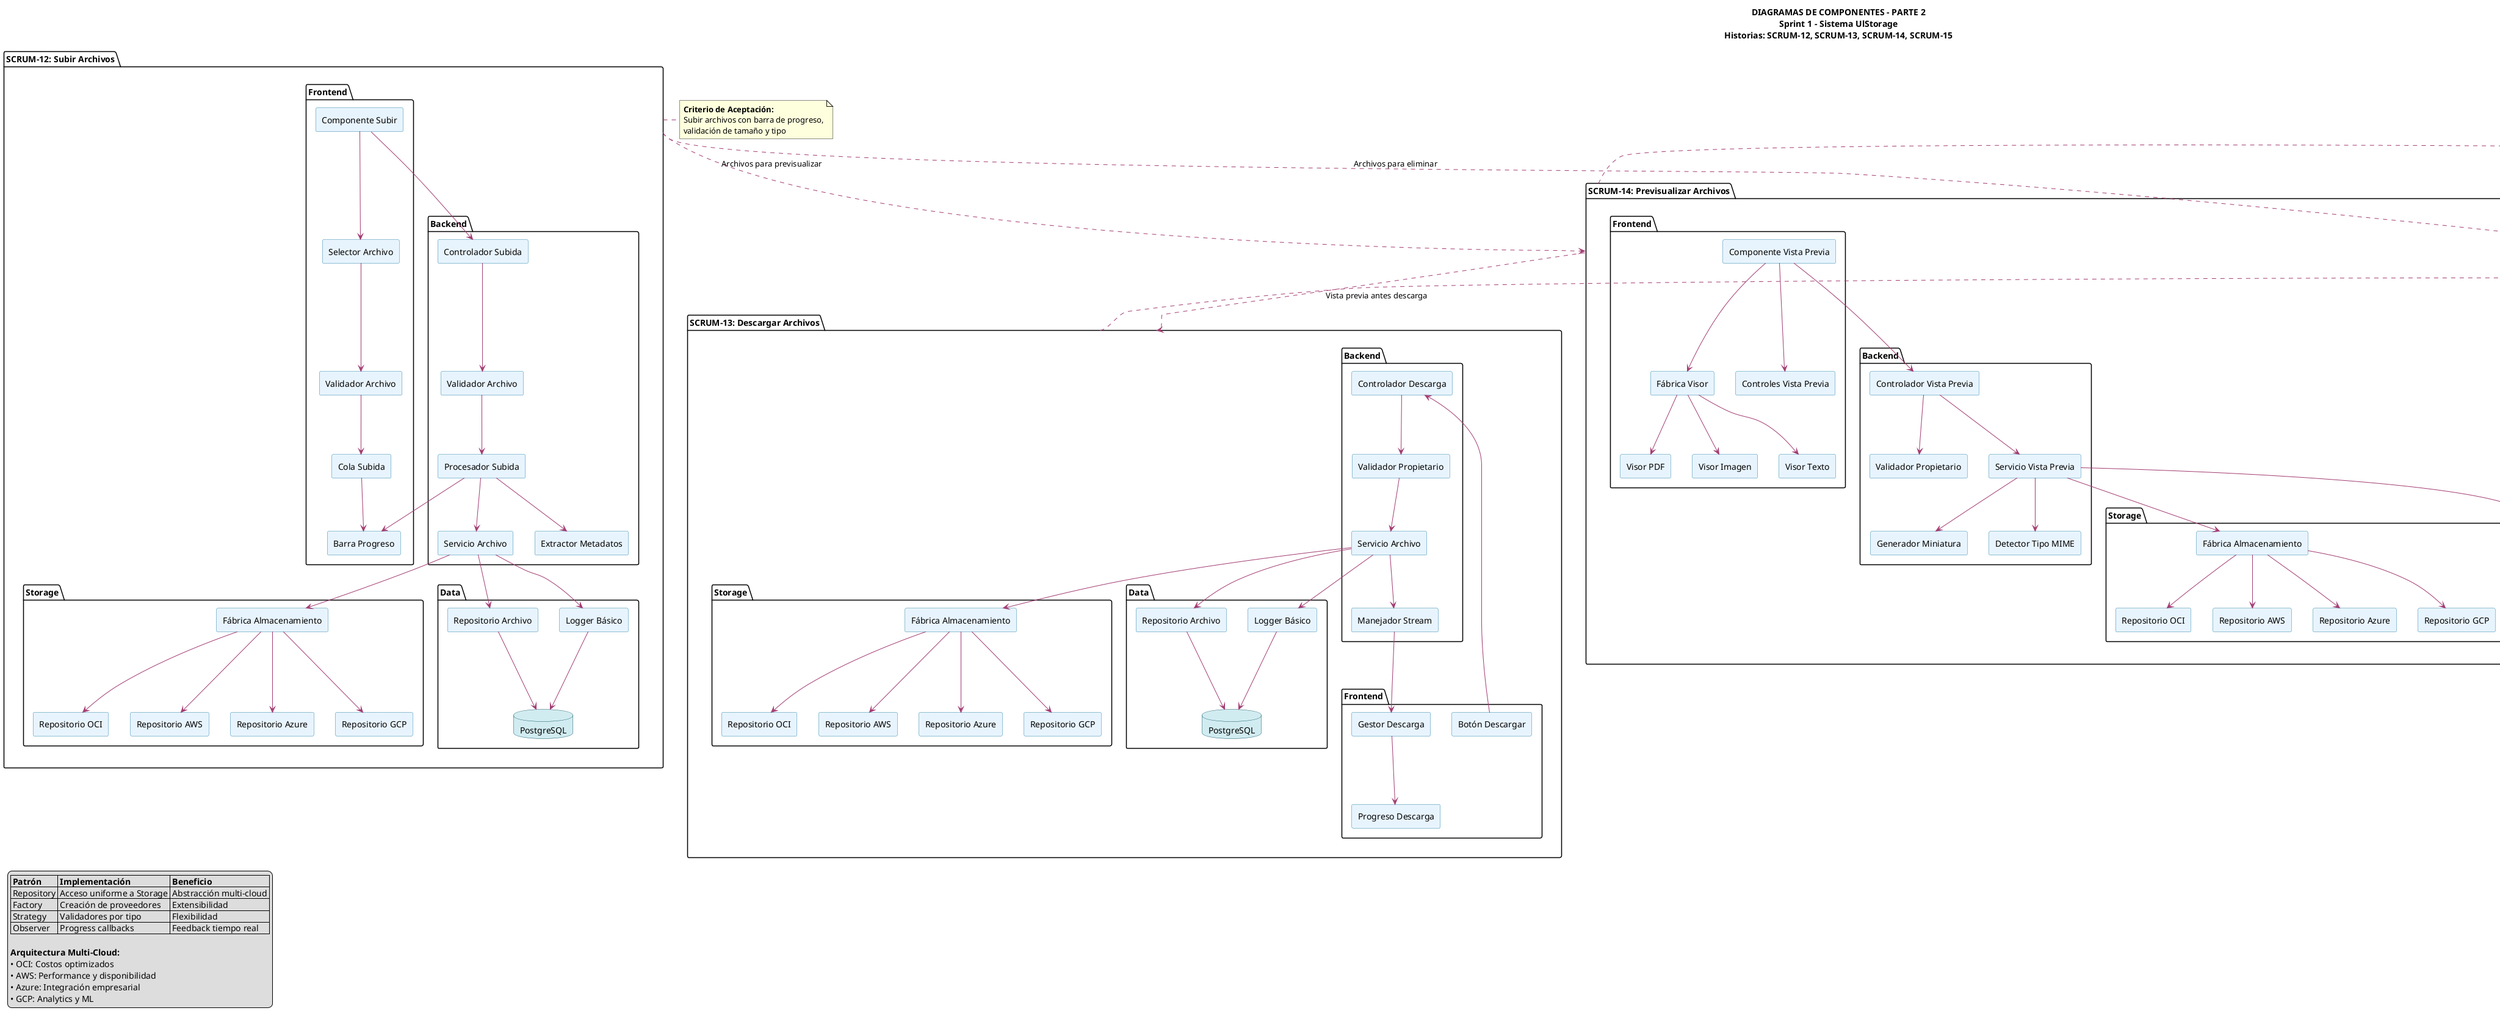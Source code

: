 @startuml diagrama_sprint1_parte2

title DIAGRAMAS DE COMPONENTES - PARTE 2\nSprint 1 - Sistema UlStorage\nHistorias: SCRUM-12, SCRUM-13, SCRUM-14, SCRUM-15

skinparam componentStyle rectangle
skinparam component {
    BackgroundColor #E8F4FD
    BorderColor #2E86AB
    ArrowColor #A23B72
}

skinparam interface {
    BackgroundColor #FFF3CD
    BorderColor #856404
}

skinparam database {
    BackgroundColor #D1ECF1
    BorderColor #0C5460
}

' ===============================
' SCRUM-12: SUBIR ARCHIVOS
' ===============================
package "SCRUM-12: Subir Archivos" as scrum12 {
    
    ' Frontend Components
    package "Frontend" as scrum12_frontend {
        component [Componente Subir] as upload_comp
        component [Selector Archivo] as file_selector
        component [Barra Progreso] as progress_bar
        component [Validador Archivo] as file_validator_fe
        component [Cola Subida] as upload_queue
    }
    
    ' Backend Components
    package "Backend" as scrum12_backend {
        component [Controlador Subida] as upload_ctrl
        component [Validador Archivo] as file_validator_be
        component [Servicio Archivo] as file_svc
        component [Extractor Metadatos] as metadata_extractor
        component [Procesador Subida] as upload_processor
    }
    
    ' Storage Layer Multi-Cloud
    package "Storage" as scrum12_storage {
        component [Fábrica Almacenamiento] as storage_fact
        component [Repositorio OCI] as oci_repo
        component [Repositorio AWS] as aws_repo
        component [Repositorio Azure] as azure_repo
        component [Repositorio GCP] as gcp_repo
    }
    
    ' Data Layer
    package "Data" as scrum12_data {
        component [Repositorio Archivo] as file_repo_up
        component [Logger Básico] as log_repo
        database "PostgreSQL" as db_upload
    }
    
    ' Flujo completo de subida
    upload_comp --> file_selector
    file_selector --> file_validator_fe
    file_validator_fe --> upload_queue
    upload_queue --> progress_bar
    
    upload_comp --> upload_ctrl
    upload_ctrl --> file_validator_be
    file_validator_be --> upload_processor
    upload_processor --> file_svc
    upload_processor --> metadata_extractor
    
    file_svc --> storage_fact
    storage_fact --> oci_repo
    storage_fact --> aws_repo
    storage_fact --> azure_repo
    storage_fact --> gcp_repo
    
    file_svc --> file_repo_up
    file_svc --> log_repo
    file_repo_up --> db_upload
    log_repo --> db_upload
    
    ' Feedback al frontend
    upload_processor --> progress_bar
}

note right of scrum12 : **Criterio de Aceptación:**\nSubir archivos con barra de progreso,\nvalidación de tamaño y tipo

' ===============================
' SCRUM-13: DESCARGAR ARCHIVOS
' ===============================
package "SCRUM-13: Descargar Archivos" as scrum13 {
    
    ' Frontend Components
    package "Frontend" as scrum13_frontend {
        component [Botón Descargar] as download_btn
        component [Progreso Descarga] as download_progress
        component [Gestor Descarga] as download_mgr
    }
    
    ' Backend Components
    package "Backend" as scrum13_backend {
        component [Controlador Descarga] as download_ctrl
        component [Validador Propietario] as perm_validator
        component [Servicio Archivo] as file_svc_down
        component [Manejador Stream] as stream_handler
    }
    
    ' Storage Layer Multi-Cloud
    package "Storage" as scrum13_storage {
        component [Fábrica Almacenamiento] as storage_fact_down
        component [Repositorio OCI] as oci_repo_down
        component [Repositorio AWS] as aws_repo_down
        component [Repositorio Azure] as azure_repo_down
        component [Repositorio GCP] as gcp_repo_down
    }
    
    ' Data Layer
    package "Data" as scrum13_data {
        component [Repositorio Archivo] as file_repo_down
        component [Logger Básico] as log_repo_down
        database "PostgreSQL" as db_download
    }
    
    ' Flujo de descarga
    download_btn --> download_ctrl
    download_ctrl --> perm_validator
    perm_validator --> file_svc_down
    file_svc_down --> storage_fact_down
    storage_fact_down --> oci_repo_down
    storage_fact_down --> aws_repo_down
    storage_fact_down --> azure_repo_down
    storage_fact_down --> gcp_repo_down
    
    file_svc_down --> stream_handler
    stream_handler --> download_mgr
    download_mgr --> download_progress
    
    file_svc_down --> file_repo_down
    file_svc_down --> log_repo_down
    file_repo_down --> db_download
    log_repo_down --> db_download
}

note right of scrum13 : **Criterio de Aceptación:**\nDescargar archivos sin pérdida de calidad,\nmanejo de archivos grandes

' ===============================
' SCRUM-14: PREVISUALIZAR ARCHIVOS
' ===============================
package "SCRUM-14: Previsualizar Archivos" as scrum14 {
    
    ' Frontend Components
    package "Frontend" as scrum14_frontend {
        component [Componente Vista Previa] as preview_comp
        component [Visor PDF] as pdf_viewer
        component [Visor Imagen] as image_viewer
        component [Visor Texto] as text_viewer
        component [Fábrica Visor] as viewer_factory
        component [Controles Vista Previa] as preview_controls
    }
    
    ' Backend Components
    package "Backend" as scrum14_backend {
        component [Controlador Vista Previa] as preview_ctrl
        component [Validador Propietario] as perm_val_prev
        component [Servicio Vista Previa] as preview_svc
        component [Generador Miniatura] as thumbnail_gen
        component [Detector Tipo MIME] as mime_detector
    }
    
    ' Storage Layer Multi-Cloud
    package "Storage" as scrum14_storage {
        component [Fábrica Almacenamiento] as storage_fact_prev
        component [Repositorio OCI] as oci_repo_prev
        component [Repositorio AWS] as aws_repo_prev
        component [Repositorio Azure] as azure_repo_prev
        component [Repositorio GCP] as gcp_repo_prev
    }
    
    ' Data Layer
    package "Data" as scrum14_data {
        component [Repositorio Archivo] as file_repo_prev
        database "PostgreSQL" as db_preview
    }
    
    ' Flujo de previsualización
    preview_comp --> viewer_factory
    viewer_factory --> pdf_viewer
    viewer_factory --> image_viewer
    viewer_factory --> text_viewer
    preview_comp --> preview_controls
    
    preview_comp --> preview_ctrl
    preview_ctrl --> perm_val_prev
    preview_ctrl --> preview_svc
    preview_svc --> mime_detector
    preview_svc --> thumbnail_gen
    
    preview_svc --> storage_fact_prev
    storage_fact_prev --> oci_repo_prev
    storage_fact_prev --> aws_repo_prev
    storage_fact_prev --> azure_repo_prev
    storage_fact_prev --> gcp_repo_prev
    
    preview_svc --> file_repo_prev
    file_repo_prev --> db_preview
}

note right of scrum14 : **Criterio de Aceptación:**\nVisor integrado para PDF, imágenes y texto,\nnavegación entre páginas

' ===============================
' SCRUM-15: ELIMINAR ARCHIVOS
' ===============================
package "SCRUM-15: Eliminar Archivos" as scrum15 {
    
    ' Frontend Components
    package "Frontend" as scrum15_frontend {
        component [Botón Eliminar] as delete_btn
        component [Modal Confirmación] as confirm_modal
        component [Manejador Actualización] as refresh_handler
    }
    
    ' Backend Components
    package "Backend" as scrum15_backend {
        component [Controlador Eliminar] as delete_ctrl
        component [Validador Propietario] as perm_val_del
        component [Servicio Archivo] as file_svc_del
        component [Servicio Limpieza] as cleanup_svc
    }
    
    ' Storage Layer Multi-Cloud
    package "Storage" as scrum15_storage {
        component [Fábrica Almacenamiento] as storage_fact_del
        component [Repositorio OCI] as oci_repo_del
        component [Repositorio AWS] as aws_repo_del
        component [Repositorio Azure] as azure_repo_del
        component [Repositorio GCP] as gcp_repo_del
    }
    
    ' Data Layer
    package "Data" as scrum15_data {
        component [Repositorio Archivo] as file_repo_del
        component [Logger Básico] as log_repo_del
        database "PostgreSQL" as db_delete
    }
    
    ' Flujo de eliminación
    delete_btn --> confirm_modal
    confirm_modal --> delete_ctrl
    delete_ctrl --> perm_val_del
    delete_ctrl --> file_svc_del
    file_svc_del --> cleanup_svc
    
    cleanup_svc --> storage_fact_del
    storage_fact_del --> oci_repo_del
    storage_fact_del --> aws_repo_del
    storage_fact_del --> azure_repo_del
    storage_fact_del --> gcp_repo_del
    
    cleanup_svc --> file_repo_del
    cleanup_svc --> log_repo_del
    file_repo_del --> db_delete
    log_repo_del --> db_delete
    
    delete_ctrl --> refresh_handler
}

note right of scrum15 : **Criterio de Aceptación:**\nConfirmación antes de eliminar,\nactualización automática de vista

' ===============================
' RELACIONES ENTRE HISTORIAS
' ===============================
scrum12 .down.> scrum14 : "Archivos para previsualizar"
scrum12 .down.> scrum15 : "Archivos para eliminar"
scrum14 .down.> scrum13 : "Vista previa antes descarga"

' ===============================
' LEYENDA
' ===============================
legend bottom left
|= Patrón |= Implementación |= Beneficio |
| Repository | Acceso uniforme a Storage | Abstracción multi-cloud |
| Factory | Creación de proveedores | Extensibilidad |
| Strategy | Validadores por tipo | Flexibilidad |
| Observer | Progress callbacks | Feedback tiempo real |

**Arquitectura Multi-Cloud:**
• OCI: Costos optimizados
• AWS: Performance y disponibilidad
• Azure: Integración empresarial
• GCP: Analytics y ML
endlegend

@enduml